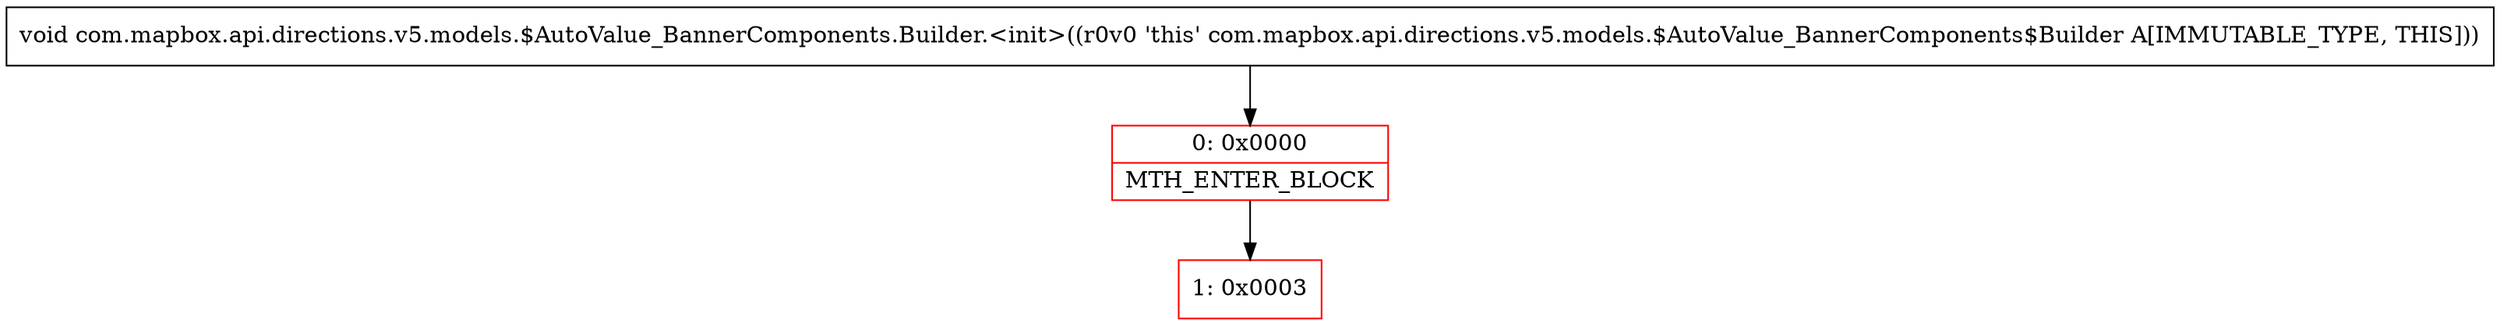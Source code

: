 digraph "CFG forcom.mapbox.api.directions.v5.models.$AutoValue_BannerComponents.Builder.\<init\>()V" {
subgraph cluster_Region_27567425 {
label = "R(0)";
node [shape=record,color=blue];
}
Node_0 [shape=record,color=red,label="{0\:\ 0x0000|MTH_ENTER_BLOCK\l}"];
Node_1 [shape=record,color=red,label="{1\:\ 0x0003}"];
MethodNode[shape=record,label="{void com.mapbox.api.directions.v5.models.$AutoValue_BannerComponents.Builder.\<init\>((r0v0 'this' com.mapbox.api.directions.v5.models.$AutoValue_BannerComponents$Builder A[IMMUTABLE_TYPE, THIS])) }"];
MethodNode -> Node_0;
Node_0 -> Node_1;
}

